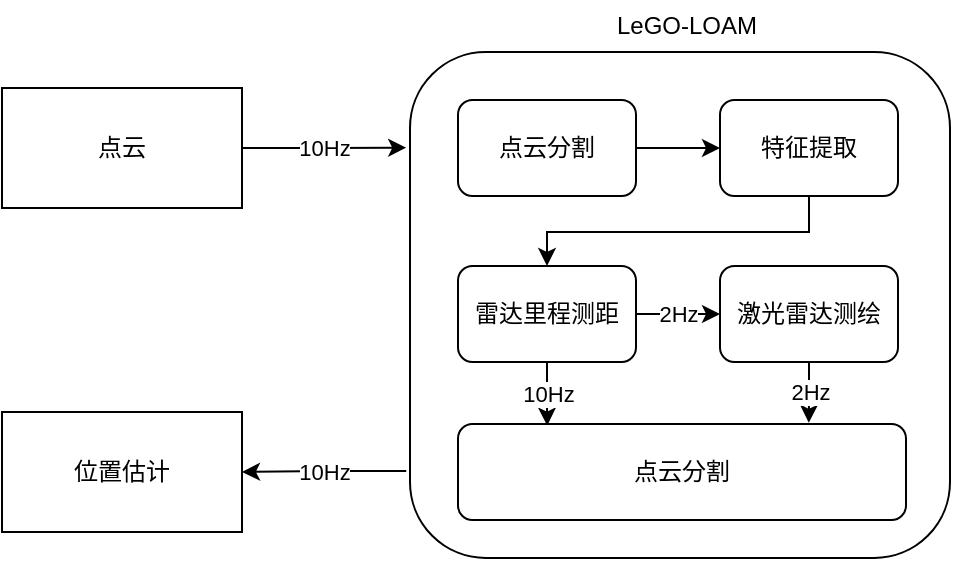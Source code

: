 <mxfile version="20.5.1" type="github">
  <diagram id="1wF9dixnSReavJ4twt8r" name="第 1 页">
    <mxGraphModel dx="898" dy="481" grid="0" gridSize="10" guides="1" tooltips="1" connect="1" arrows="1" fold="1" page="1" pageScale="1" pageWidth="4681" pageHeight="3300" math="0" shadow="0">
      <root>
        <mxCell id="0" />
        <mxCell id="1" parent="0" />
        <mxCell id="g7FX2-Ehffjz2p9gin8Z-17" value="10Hz" style="edgeStyle=orthogonalEdgeStyle;rounded=0;orthogonalLoop=1;jettySize=auto;html=1;entryX=1;entryY=0.5;entryDx=0;entryDy=0;exitX=-0.007;exitY=0.828;exitDx=0;exitDy=0;exitPerimeter=0;" edge="1" parent="1" source="g7FX2-Ehffjz2p9gin8Z-1" target="g7FX2-Ehffjz2p9gin8Z-4">
          <mxGeometry relative="1" as="geometry" />
        </mxCell>
        <mxCell id="g7FX2-Ehffjz2p9gin8Z-1" value="" style="rounded=1;whiteSpace=wrap;html=1;" vertex="1" parent="1">
          <mxGeometry x="520" y="105" width="270" height="253" as="geometry" />
        </mxCell>
        <mxCell id="g7FX2-Ehffjz2p9gin8Z-3" value="10Hz" style="edgeStyle=orthogonalEdgeStyle;rounded=0;orthogonalLoop=1;jettySize=auto;html=1;entryX=-0.007;entryY=0.189;entryDx=0;entryDy=0;entryPerimeter=0;" edge="1" parent="1" source="g7FX2-Ehffjz2p9gin8Z-2" target="g7FX2-Ehffjz2p9gin8Z-1">
          <mxGeometry relative="1" as="geometry" />
        </mxCell>
        <mxCell id="g7FX2-Ehffjz2p9gin8Z-2" value="点云" style="rounded=0;whiteSpace=wrap;html=1;" vertex="1" parent="1">
          <mxGeometry x="316" y="123" width="120" height="60" as="geometry" />
        </mxCell>
        <mxCell id="g7FX2-Ehffjz2p9gin8Z-4" value="位置估计" style="rounded=0;whiteSpace=wrap;html=1;" vertex="1" parent="1">
          <mxGeometry x="316" y="285" width="120" height="60" as="geometry" />
        </mxCell>
        <mxCell id="g7FX2-Ehffjz2p9gin8Z-6" value="LeGO-LOAM" style="text;html=1;align=center;verticalAlign=middle;resizable=0;points=[];autosize=1;strokeColor=none;fillColor=none;" vertex="1" parent="1">
          <mxGeometry x="614" y="79" width="88" height="26" as="geometry" />
        </mxCell>
        <mxCell id="g7FX2-Ehffjz2p9gin8Z-9" style="edgeStyle=orthogonalEdgeStyle;rounded=0;orthogonalLoop=1;jettySize=auto;html=1;entryX=0;entryY=0.5;entryDx=0;entryDy=0;" edge="1" parent="1" source="g7FX2-Ehffjz2p9gin8Z-7" target="g7FX2-Ehffjz2p9gin8Z-8">
          <mxGeometry relative="1" as="geometry" />
        </mxCell>
        <mxCell id="g7FX2-Ehffjz2p9gin8Z-7" value="点云分割" style="rounded=1;whiteSpace=wrap;html=1;" vertex="1" parent="1">
          <mxGeometry x="544" y="129" width="89" height="48" as="geometry" />
        </mxCell>
        <mxCell id="g7FX2-Ehffjz2p9gin8Z-13" style="edgeStyle=orthogonalEdgeStyle;rounded=0;orthogonalLoop=1;jettySize=auto;html=1;entryX=0.5;entryY=0;entryDx=0;entryDy=0;" edge="1" parent="1" source="g7FX2-Ehffjz2p9gin8Z-8" target="g7FX2-Ehffjz2p9gin8Z-10">
          <mxGeometry relative="1" as="geometry">
            <Array as="points">
              <mxPoint x="720" y="195" />
              <mxPoint x="589" y="195" />
            </Array>
          </mxGeometry>
        </mxCell>
        <mxCell id="g7FX2-Ehffjz2p9gin8Z-8" value="特征提取" style="rounded=1;whiteSpace=wrap;html=1;" vertex="1" parent="1">
          <mxGeometry x="675" y="129" width="89" height="48" as="geometry" />
        </mxCell>
        <mxCell id="g7FX2-Ehffjz2p9gin8Z-14" value="2Hz" style="edgeStyle=orthogonalEdgeStyle;rounded=0;orthogonalLoop=1;jettySize=auto;html=1;entryX=0;entryY=0.5;entryDx=0;entryDy=0;" edge="1" parent="1" source="g7FX2-Ehffjz2p9gin8Z-10" target="g7FX2-Ehffjz2p9gin8Z-11">
          <mxGeometry relative="1" as="geometry" />
        </mxCell>
        <mxCell id="g7FX2-Ehffjz2p9gin8Z-15" value="10Hz" style="edgeStyle=orthogonalEdgeStyle;rounded=0;orthogonalLoop=1;jettySize=auto;html=1;entryX=0.199;entryY=0.017;entryDx=0;entryDy=0;entryPerimeter=0;" edge="1" parent="1" source="g7FX2-Ehffjz2p9gin8Z-10" target="g7FX2-Ehffjz2p9gin8Z-12">
          <mxGeometry relative="1" as="geometry" />
        </mxCell>
        <mxCell id="g7FX2-Ehffjz2p9gin8Z-10" value="雷达里程测距" style="rounded=1;whiteSpace=wrap;html=1;" vertex="1" parent="1">
          <mxGeometry x="544" y="212" width="89" height="48" as="geometry" />
        </mxCell>
        <mxCell id="g7FX2-Ehffjz2p9gin8Z-16" value="2Hz" style="edgeStyle=orthogonalEdgeStyle;rounded=0;orthogonalLoop=1;jettySize=auto;html=1;entryX=0.783;entryY=-0.013;entryDx=0;entryDy=0;entryPerimeter=0;" edge="1" parent="1" source="g7FX2-Ehffjz2p9gin8Z-11" target="g7FX2-Ehffjz2p9gin8Z-12">
          <mxGeometry relative="1" as="geometry" />
        </mxCell>
        <mxCell id="g7FX2-Ehffjz2p9gin8Z-11" value="激光雷达测绘" style="rounded=1;whiteSpace=wrap;html=1;" vertex="1" parent="1">
          <mxGeometry x="675" y="212" width="89" height="48" as="geometry" />
        </mxCell>
        <mxCell id="g7FX2-Ehffjz2p9gin8Z-12" value="点云分割" style="rounded=1;whiteSpace=wrap;html=1;" vertex="1" parent="1">
          <mxGeometry x="544" y="291" width="224" height="48" as="geometry" />
        </mxCell>
      </root>
    </mxGraphModel>
  </diagram>
</mxfile>
